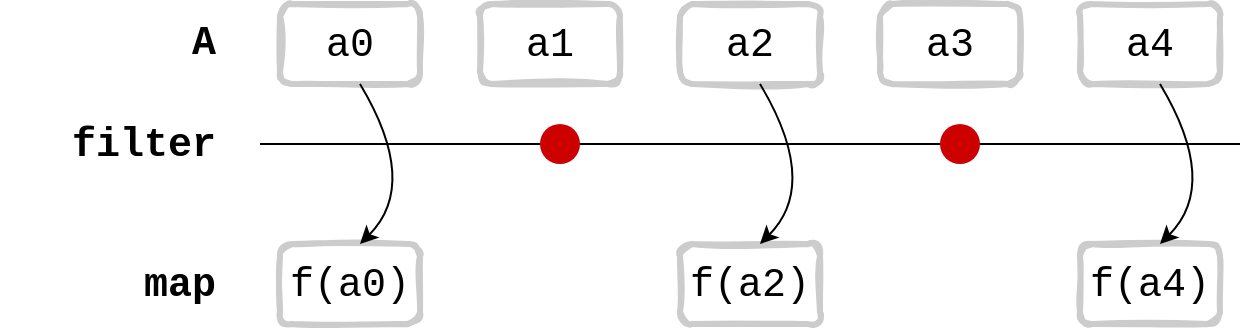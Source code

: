<mxfile>
    <diagram id="woWb5okZ1krmrT28aDvu" name="Page-1">
        <mxGraphModel dx="811" dy="561" grid="1" gridSize="10" guides="1" tooltips="1" connect="1" arrows="1" fold="1" page="1" pageScale="1" pageWidth="827" pageHeight="1169" math="0" shadow="0">
            <root>
                <mxCell id="0"/>
                <mxCell id="1" parent="0"/>
                <mxCell id="25" value="&lt;b&gt;map&lt;/b&gt;" style="text;html=1;strokeColor=none;fillColor=none;align=right;verticalAlign=middle;whiteSpace=wrap;rounded=0;shadow=0;glass=0;sketch=1;fontFamily=Courier New;fontSize=20;" vertex="1" parent="1">
                    <mxGeometry x="70" y="205" width="110" height="30" as="geometry"/>
                </mxCell>
                <mxCell id="7" value="&lt;font style=&quot;font-size: 20px&quot;&gt;f(a0)&lt;/font&gt;" style="rounded=1;whiteSpace=wrap;html=1;fontFamily=Courier New;fontSize=24;strokeWidth=3;glass=0;shadow=0;sketch=1;strokeColor=#CCCCCC;" parent="1" vertex="1">
                    <mxGeometry x="210" y="200" width="70" height="40" as="geometry"/>
                </mxCell>
                <mxCell id="8" value="&lt;font style=&quot;font-size: 20px&quot;&gt;a0&lt;/font&gt;" style="rounded=1;whiteSpace=wrap;html=1;fontFamily=Courier New;fontSize=24;strokeWidth=3;glass=0;shadow=0;sketch=1;strokeColor=#CCCCCC;" parent="1" vertex="1">
                    <mxGeometry x="210" y="80" width="70" height="40" as="geometry"/>
                </mxCell>
                <mxCell id="10" value="&lt;font style=&quot;font-size: 20px&quot;&gt;a1&lt;/font&gt;" style="rounded=1;whiteSpace=wrap;html=1;fontFamily=Courier New;fontSize=24;strokeWidth=3;glass=0;shadow=0;sketch=1;strokeColor=#CCCCCC;" parent="1" vertex="1">
                    <mxGeometry x="310" y="80" width="70" height="40" as="geometry"/>
                </mxCell>
                <mxCell id="11" value="&lt;font style=&quot;font-size: 20px&quot;&gt;f(a2)&lt;/font&gt;" style="rounded=1;whiteSpace=wrap;html=1;fontFamily=Courier New;fontSize=24;strokeWidth=3;glass=0;shadow=0;sketch=1;strokeColor=#CCCCCC;" parent="1" vertex="1">
                    <mxGeometry x="410" y="200" width="70" height="40" as="geometry"/>
                </mxCell>
                <mxCell id="12" value="&lt;font style=&quot;font-size: 20px&quot;&gt;a2&lt;/font&gt;" style="rounded=1;whiteSpace=wrap;html=1;fontFamily=Courier New;fontSize=24;strokeWidth=3;glass=0;shadow=0;sketch=1;strokeColor=#CCCCCC;" parent="1" vertex="1">
                    <mxGeometry x="410" y="80" width="70" height="40" as="geometry"/>
                </mxCell>
                <mxCell id="14" value="&lt;font style=&quot;font-size: 20px&quot;&gt;a3&lt;/font&gt;" style="rounded=1;whiteSpace=wrap;html=1;fontFamily=Courier New;fontSize=24;strokeWidth=3;glass=0;shadow=0;sketch=1;strokeColor=#CCCCCC;" parent="1" vertex="1">
                    <mxGeometry x="510" y="80" width="70" height="40" as="geometry"/>
                </mxCell>
                <mxCell id="15" value="&lt;font style=&quot;font-size: 20px&quot;&gt;f(a4)&lt;/font&gt;" style="rounded=1;whiteSpace=wrap;html=1;fontFamily=Courier New;fontSize=24;strokeWidth=3;glass=0;shadow=0;sketch=1;strokeColor=#CCCCCC;" parent="1" vertex="1">
                    <mxGeometry x="610" y="200" width="70" height="40" as="geometry"/>
                </mxCell>
                <mxCell id="16" value="&lt;font style=&quot;font-size: 20px&quot;&gt;a4&lt;/font&gt;" style="rounded=1;whiteSpace=wrap;html=1;fontFamily=Courier New;fontSize=24;strokeWidth=3;glass=0;shadow=0;sketch=1;strokeColor=#CCCCCC;" parent="1" vertex="1">
                    <mxGeometry x="610" y="80" width="70" height="40" as="geometry"/>
                </mxCell>
                <mxCell id="17" value="&lt;b&gt;A&lt;/b&gt;" style="text;html=1;strokeColor=none;fillColor=none;align=right;verticalAlign=middle;whiteSpace=wrap;rounded=0;shadow=0;glass=0;sketch=1;fontFamily=Courier New;fontSize=20;" parent="1" vertex="1">
                    <mxGeometry x="70" y="84" width="110" height="30" as="geometry"/>
                </mxCell>
                <mxCell id="19" value="" style="curved=1;endArrow=classic;html=1;" parent="1" edge="1">
                    <mxGeometry width="50" height="50" relative="1" as="geometry">
                        <mxPoint x="250" y="120" as="sourcePoint"/>
                        <mxPoint x="250" y="200" as="targetPoint"/>
                        <Array as="points">
                            <mxPoint x="280" y="170"/>
                        </Array>
                    </mxGeometry>
                </mxCell>
                <mxCell id="21" value="" style="curved=1;endArrow=classic;html=1;" parent="1" edge="1">
                    <mxGeometry width="50" height="50" relative="1" as="geometry">
                        <mxPoint x="450" y="120" as="sourcePoint"/>
                        <mxPoint x="450" y="200" as="targetPoint"/>
                        <Array as="points">
                            <mxPoint x="480" y="170"/>
                        </Array>
                    </mxGeometry>
                </mxCell>
                <mxCell id="23" value="" style="curved=1;endArrow=classic;html=1;fontStyle=1" parent="1" edge="1">
                    <mxGeometry width="50" height="50" relative="1" as="geometry">
                        <mxPoint x="650" y="120" as="sourcePoint"/>
                        <mxPoint x="650" y="200" as="targetPoint"/>
                        <Array as="points">
                            <mxPoint x="680" y="170"/>
                        </Array>
                    </mxGeometry>
                </mxCell>
                <mxCell id="24" value="&lt;b&gt;filter&lt;/b&gt;&lt;span style=&quot;color: rgba(0 , 0 , 0 , 0) ; font-family: monospace ; font-size: 0px&quot;&gt;%3CmxGraphModel%3E%3Croot%3E%3CmxCell%20id%3D%220%22%2F%3E%3CmxCell%20id%3D%221%22%20parent%3D%220%22%2F%3E%3CmxCell%20id%3D%222%22%20value%3D%22%26lt%3Bb%26gt%3BA%26lt%3B%2Fb%26gt%3B%22%20style%3D%22text%3Bhtml%3D1%3BstrokeColor%3Dnone%3BfillColor%3Dnone%3Balign%3Dright%3BverticalAlign%3Dmiddle%3BwhiteSpace%3Dwrap%3Brounded%3D0%3Bshadow%3D0%3Bglass%3D0%3Bsketch%3D1%3BfontFamily%3DCourier%20New%3BfontSize%3D20%3B%22%20vertex%3D%221%22%20parent%3D%221%22%3E%3CmxGeometry%20x%3D%2270%22%20y%3D%2284%22%20width%3D%22110%22%20height%3D%2230%22%20as%3D%22geometry%22%2F%3E%3C%2FmxCell%3E%3C%2Froot%3E%3C%2FmxGraphModel%3E&lt;/span&gt;&lt;span style=&quot;color: rgba(0 , 0 , 0 , 0) ; font-family: monospace ; font-size: 0px&quot;&gt;%3CmxGraphModel%3E%3Croot%3E%3CmxCell%20id%3D%220%22%2F%3E%3CmxCell%20id%3D%221%22%20parent%3D%220%22%2F%3E%3CmxCell%20id%3D%222%22%20value%3D%22%26lt%3Bb%26gt%3BA%26lt%3B%2Fb%26gt%3B%22%20style%3D%22text%3Bhtml%3D1%3BstrokeColor%3Dnone%3BfillColor%3Dnone%3Balign%3Dright%3BverticalAlign%3Dmiddle%3BwhiteSpace%3Dwrap%3Brounded%3D0%3Bshadow%3D0%3Bglass%3D0%3Bsketch%3D1%3BfontFamily%3DCourier%20New%3BfontSize%3D20%3B%22%20vertex%3D%221%22%20parent%3D%221%22%3E%3CmxGeometry%20x%3D%2270%22%20y%3D%2284%22%20width%3D%22110%22%20height%3D%2230%22%20as%3D%22geometry%22%2F%3E%3C%2FmxCell%3E%3C%2Froot%3E%3C%2FmxGraphModel%3E&lt;/span&gt;" style="text;html=1;strokeColor=none;fillColor=none;align=right;verticalAlign=middle;whiteSpace=wrap;rounded=0;shadow=0;glass=0;sketch=1;fontFamily=Courier New;fontSize=20;" vertex="1" parent="1">
                    <mxGeometry x="70" y="135" width="110" height="30" as="geometry"/>
                </mxCell>
                <mxCell id="26" value="" style="endArrow=none;html=1;" edge="1" parent="1">
                    <mxGeometry width="50" height="50" relative="1" as="geometry">
                        <mxPoint x="200" y="150" as="sourcePoint"/>
                        <mxPoint x="690" y="150" as="targetPoint"/>
                    </mxGeometry>
                </mxCell>
                <mxCell id="28" value="" style="ellipse;whiteSpace=wrap;html=1;aspect=fixed;fillColor=#CC0000;strokeColor=none;" vertex="1" parent="1">
                    <mxGeometry x="340" y="140" width="20" height="20" as="geometry"/>
                </mxCell>
                <mxCell id="30" value="" style="ellipse;whiteSpace=wrap;html=1;aspect=fixed;fillColor=#CC0000;strokeColor=none;" vertex="1" parent="1">
                    <mxGeometry x="540" y="140" width="20" height="20" as="geometry"/>
                </mxCell>
            </root>
        </mxGraphModel>
    </diagram>
</mxfile>